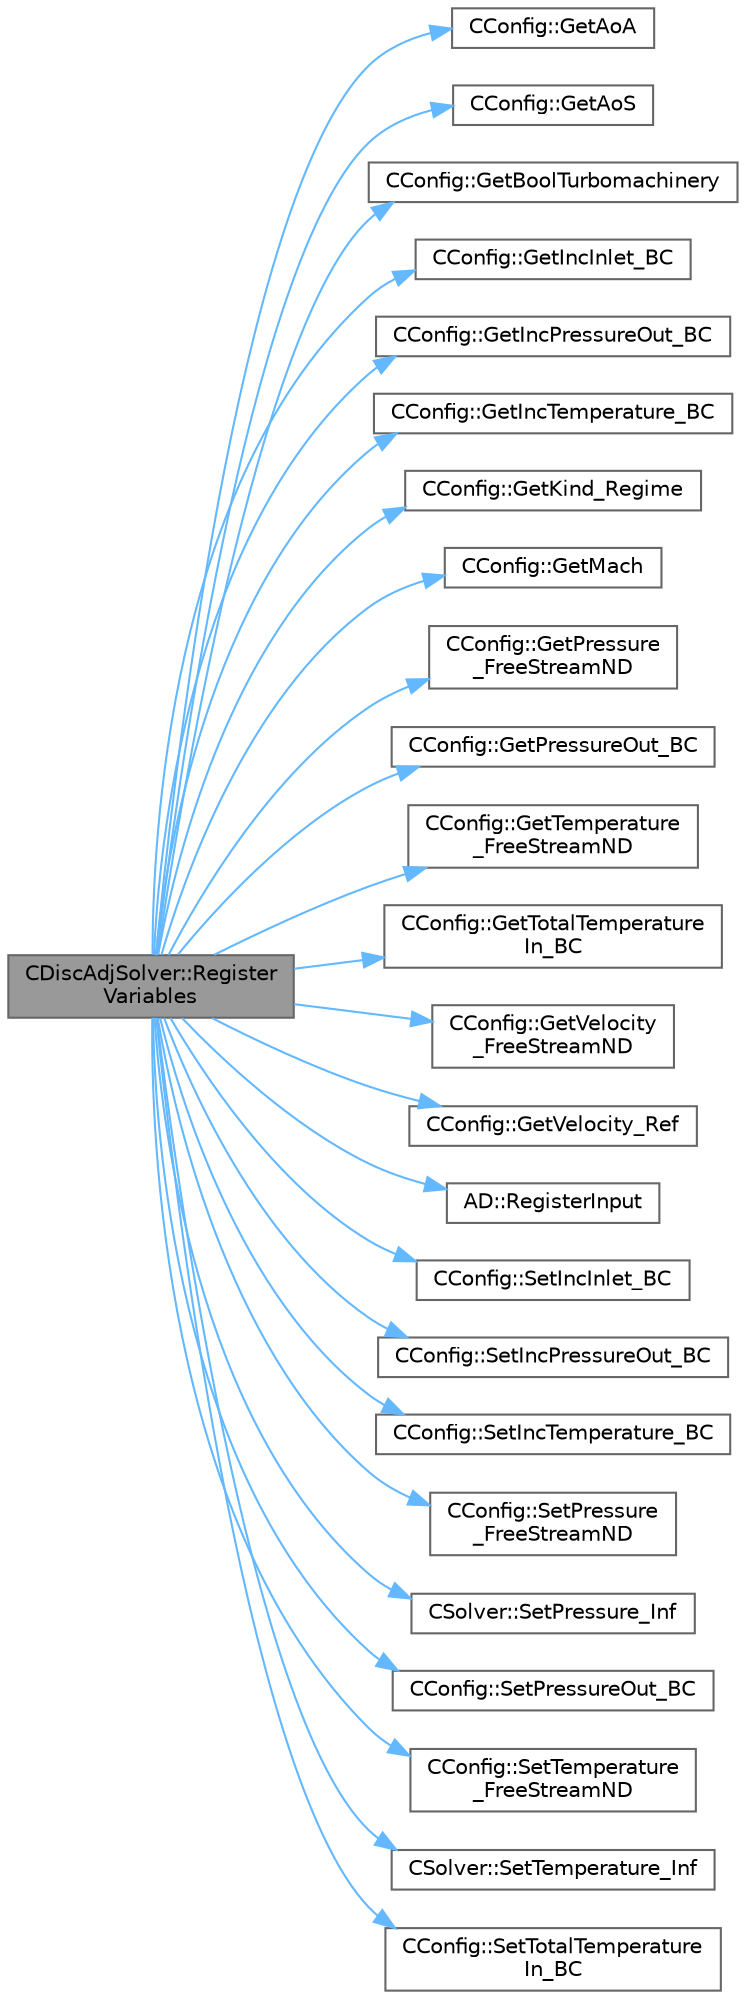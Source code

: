 digraph "CDiscAdjSolver::RegisterVariables"
{
 // LATEX_PDF_SIZE
  bgcolor="transparent";
  edge [fontname=Helvetica,fontsize=10,labelfontname=Helvetica,labelfontsize=10];
  node [fontname=Helvetica,fontsize=10,shape=box,height=0.2,width=0.4];
  rankdir="LR";
  Node1 [id="Node000001",label="CDiscAdjSolver::Register\lVariables",height=0.2,width=0.4,color="gray40", fillcolor="grey60", style="filled", fontcolor="black",tooltip="A virtual member."];
  Node1 -> Node2 [id="edge1_Node000001_Node000002",color="steelblue1",style="solid",tooltip=" "];
  Node2 [id="Node000002",label="CConfig::GetAoA",height=0.2,width=0.4,color="grey40", fillcolor="white", style="filled",URL="$classCConfig.html#aa824c1a1b3c7cd05b7be414a76e0b250",tooltip="Get the angle of attack of the body. This is the angle between a reference line on a lifting body (of..."];
  Node1 -> Node3 [id="edge2_Node000001_Node000003",color="steelblue1",style="solid",tooltip=" "];
  Node3 [id="Node000003",label="CConfig::GetAoS",height=0.2,width=0.4,color="grey40", fillcolor="white", style="filled",URL="$classCConfig.html#a25bfd5255f84135494ca2c368a848f98",tooltip="Get the angle of sideslip of the body. It relates to the rotation of the aircraft centerline from the..."];
  Node1 -> Node4 [id="edge3_Node000001_Node000004",color="steelblue1",style="solid",tooltip=" "];
  Node4 [id="Node000004",label="CConfig::GetBoolTurbomachinery",height=0.2,width=0.4,color="grey40", fillcolor="white", style="filled",URL="$classCConfig.html#a9e487db59e70e83ca75e919e084cb9b9",tooltip="Verify if there is Turbomachinery performance option specified from config file."];
  Node1 -> Node5 [id="edge4_Node000001_Node000005",color="steelblue1",style="solid",tooltip=" "];
  Node5 [id="Node000005",label="CConfig::GetIncInlet_BC",height=0.2,width=0.4,color="grey40", fillcolor="white", style="filled",URL="$classCConfig.html#af67ea6bec75e003c19b804455e35bb91",tooltip="Get the inlet velocity or pressure imposed for incompressible flow."];
  Node1 -> Node6 [id="edge5_Node000001_Node000006",color="steelblue1",style="solid",tooltip=" "];
  Node6 [id="Node000006",label="CConfig::GetIncPressureOut_BC",height=0.2,width=0.4,color="grey40", fillcolor="white", style="filled",URL="$classCConfig.html#add3b741b1341257b15216366c5dd5bfd",tooltip="Get the outlet pressure imposed as BC for incompressible flow."];
  Node1 -> Node7 [id="edge6_Node000001_Node000007",color="steelblue1",style="solid",tooltip=" "];
  Node7 [id="Node000007",label="CConfig::GetIncTemperature_BC",height=0.2,width=0.4,color="grey40", fillcolor="white", style="filled",URL="$classCConfig.html#a1926d01b3599f7b023d523f850f5d0be",tooltip="Get the inlet temperature imposed as BC for incompressible flow."];
  Node1 -> Node8 [id="edge7_Node000001_Node000008",color="steelblue1",style="solid",tooltip=" "];
  Node8 [id="Node000008",label="CConfig::GetKind_Regime",height=0.2,width=0.4,color="grey40", fillcolor="white", style="filled",URL="$classCConfig.html#afbf664fbd8b2c75c5874432fdc185937",tooltip="Governing equations of the flow (it can be different from the run time equation)."];
  Node1 -> Node9 [id="edge8_Node000001_Node000009",color="steelblue1",style="solid",tooltip=" "];
  Node9 [id="Node000009",label="CConfig::GetMach",height=0.2,width=0.4,color="grey40", fillcolor="white", style="filled",URL="$classCConfig.html#a5a078901bb388e9caa9cb856e3348f0b",tooltip="Get the value of the Mach number (velocity divided by speed of sound)."];
  Node1 -> Node10 [id="edge9_Node000001_Node000010",color="steelblue1",style="solid",tooltip=" "];
  Node10 [id="Node000010",label="CConfig::GetPressure\l_FreeStreamND",height=0.2,width=0.4,color="grey40", fillcolor="white", style="filled",URL="$classCConfig.html#a71d391a22f5b0b7d2bcfb1e0028374da",tooltip="Get the value of the non-dimensionalized freestream pressure."];
  Node1 -> Node11 [id="edge10_Node000001_Node000011",color="steelblue1",style="solid",tooltip=" "];
  Node11 [id="Node000011",label="CConfig::GetPressureOut_BC",height=0.2,width=0.4,color="grey40", fillcolor="white", style="filled",URL="$classCConfig.html#a3ff17cb08be7970e257849aebd2a25a6",tooltip="Get the outlet pressure imposed as BC for internal flow."];
  Node1 -> Node12 [id="edge11_Node000001_Node000012",color="steelblue1",style="solid",tooltip=" "];
  Node12 [id="Node000012",label="CConfig::GetTemperature\l_FreeStreamND",height=0.2,width=0.4,color="grey40", fillcolor="white", style="filled",URL="$classCConfig.html#afa49e1ce7793a31cc572d957caffaef9",tooltip="Get the value of the non-dimensionalized freestream temperature."];
  Node1 -> Node13 [id="edge12_Node000001_Node000013",color="steelblue1",style="solid",tooltip=" "];
  Node13 [id="Node000013",label="CConfig::GetTotalTemperature\lIn_BC",height=0.2,width=0.4,color="grey40", fillcolor="white", style="filled",URL="$classCConfig.html#ac98a2bbe616c073dbeb158fb3c32f6ae",tooltip="Get the inlet total temperature imposed as BC for internal flow."];
  Node1 -> Node14 [id="edge13_Node000001_Node000014",color="steelblue1",style="solid",tooltip=" "];
  Node14 [id="Node000014",label="CConfig::GetVelocity\l_FreeStreamND",height=0.2,width=0.4,color="grey40", fillcolor="white", style="filled",URL="$classCConfig.html#a13840ca712bf87d32d18917d0c39cfae",tooltip="Get the vector of the non-dimensionalized freestream velocity."];
  Node1 -> Node15 [id="edge14_Node000001_Node000015",color="steelblue1",style="solid",tooltip=" "];
  Node15 [id="Node000015",label="CConfig::GetVelocity_Ref",height=0.2,width=0.4,color="grey40", fillcolor="white", style="filled",URL="$classCConfig.html#afad4537005c210e8a7fc015a51b8ae4c",tooltip="Get the value of the reference velocity for non-dimensionalization."];
  Node1 -> Node16 [id="edge15_Node000001_Node000016",color="steelblue1",style="solid",tooltip=" "];
  Node16 [id="Node000016",label="AD::RegisterInput",height=0.2,width=0.4,color="grey40", fillcolor="white", style="filled",URL="$namespaceAD.html#a142308d54379f7aaa1c72195fb5fe992",tooltip="Registers the variable as an input. I.e. as a leaf of the computational graph."];
  Node1 -> Node17 [id="edge16_Node000001_Node000017",color="steelblue1",style="solid",tooltip=" "];
  Node17 [id="Node000017",label="CConfig::SetIncInlet_BC",height=0.2,width=0.4,color="grey40", fillcolor="white", style="filled",URL="$classCConfig.html#a813294fd07ec7acc3c6692f85f221a22",tooltip="Set the inlet velocity or pressure imposed as BC for incompressible flow."];
  Node1 -> Node18 [id="edge17_Node000001_Node000018",color="steelblue1",style="solid",tooltip=" "];
  Node18 [id="Node000018",label="CConfig::SetIncPressureOut_BC",height=0.2,width=0.4,color="grey40", fillcolor="white", style="filled",URL="$classCConfig.html#adcc3a9b11155f756826ba03092cebc8b",tooltip="Set the outlet pressure imposed as BC for incompressible flow."];
  Node1 -> Node19 [id="edge18_Node000001_Node000019",color="steelblue1",style="solid",tooltip=" "];
  Node19 [id="Node000019",label="CConfig::SetIncTemperature_BC",height=0.2,width=0.4,color="grey40", fillcolor="white", style="filled",URL="$classCConfig.html#a352864c2d50ce962164f25b1cca848b0",tooltip="Set the inlet temperature imposed as BC for incompressible flow."];
  Node1 -> Node20 [id="edge19_Node000001_Node000020",color="steelblue1",style="solid",tooltip=" "];
  Node20 [id="Node000020",label="CConfig::SetPressure\l_FreeStreamND",height=0.2,width=0.4,color="grey40", fillcolor="white", style="filled",URL="$classCConfig.html#aa81134852bfae258be83fcbb88bea0a6",tooltip="Set the nondimensionalized freestream pressure."];
  Node1 -> Node21 [id="edge20_Node000001_Node000021",color="steelblue1",style="solid",tooltip=" "];
  Node21 [id="Node000021",label="CSolver::SetPressure_Inf",height=0.2,width=0.4,color="grey40", fillcolor="white", style="filled",URL="$classCSolver.html#aec0c19265a348b27923f34eb8130875c",tooltip="A virtual member."];
  Node1 -> Node22 [id="edge21_Node000001_Node000022",color="steelblue1",style="solid",tooltip=" "];
  Node22 [id="Node000022",label="CConfig::SetPressureOut_BC",height=0.2,width=0.4,color="grey40", fillcolor="white", style="filled",URL="$classCConfig.html#a7dd670398f48fdfae37c60f2ca0516dc",tooltip="Set the outlet pressure imposed as BC for internal flow."];
  Node1 -> Node23 [id="edge22_Node000001_Node000023",color="steelblue1",style="solid",tooltip=" "];
  Node23 [id="Node000023",label="CConfig::SetTemperature\l_FreeStreamND",height=0.2,width=0.4,color="grey40", fillcolor="white", style="filled",URL="$classCConfig.html#afaa9eb2373caea9d89df79ff693c4a0d",tooltip="Set the non-dimensional freestream temperature."];
  Node1 -> Node24 [id="edge23_Node000001_Node000024",color="steelblue1",style="solid",tooltip=" "];
  Node24 [id="Node000024",label="CSolver::SetTemperature_Inf",height=0.2,width=0.4,color="grey40", fillcolor="white", style="filled",URL="$classCSolver.html#a7274d727e8433926b03ef8a8e54ef0da",tooltip="A virtual member."];
  Node1 -> Node25 [id="edge24_Node000001_Node000025",color="steelblue1",style="solid",tooltip=" "];
  Node25 [id="Node000025",label="CConfig::SetTotalTemperature\lIn_BC",height=0.2,width=0.4,color="grey40", fillcolor="white", style="filled",URL="$classCConfig.html#ae8b150f4dfc93a9f697a45de11a0a858",tooltip="Set the inlet total temperature imposed as BC for internal flow."];
}
